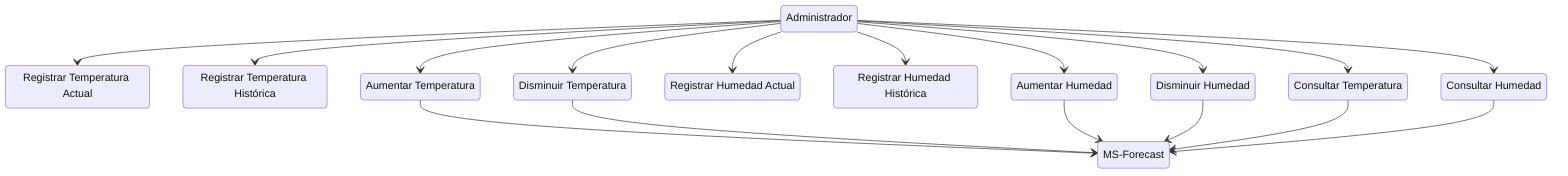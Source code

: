stateDiagram-v2
    state "Administrador" as Admin
    state "MS-Forecast" as MSF
    
    state "Registrar Temperatura Actual" as RegistroTempActual
    state "Registrar Temperatura Histórica" as RegistroTempHistorico
    state "Aumentar Temperatura" as AumentarTemp
    state "Disminuir Temperatura" as DisminuirTemp
    state "Registrar Humedad Actual" as RegistroHumActual
    state "Registrar Humedad Histórica" as RegistroHumHistorico
    state "Aumentar Humedad" as AumentarHum
    state "Disminuir Humedad" as DisminuirHum
    state "Consultar Temperatura" as ConsultaTemp
    state "Consultar Humedad" as ConsultaHum

    Admin --> RegistroTempActual
    Admin --> RegistroTempHistorico
    Admin --> AumentarTemp
    Admin --> DisminuirTemp
    Admin --> RegistroHumActual
    Admin --> RegistroHumHistorico
    Admin --> AumentarHum
    Admin --> DisminuirHum
    Admin --> ConsultaTemp
    Admin --> ConsultaHum

    AumentarTemp --> MSF
    DisminuirTemp --> MSF
    AumentarHum --> MSF
    DisminuirHum --> MSF
    ConsultaTemp --> MSF
    ConsultaHum --> MSF